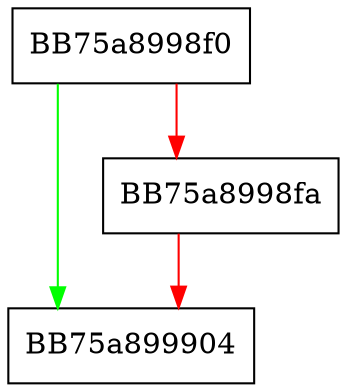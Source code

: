 digraph find_restart_buf {
  node [shape="box"];
  graph [splines=ortho];
  BB75a8998f0 -> BB75a899904 [color="green"];
  BB75a8998f0 -> BB75a8998fa [color="red"];
  BB75a8998fa -> BB75a899904 [color="red"];
}